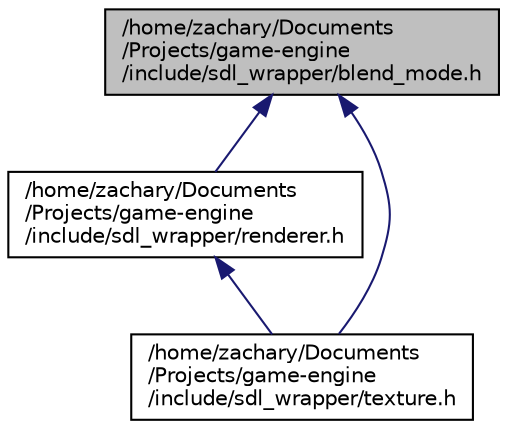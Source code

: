 digraph "/home/zachary/Documents/Projects/game-engine/include/sdl_wrapper/blend_mode.h"
{
 // LATEX_PDF_SIZE
  edge [fontname="Helvetica",fontsize="10",labelfontname="Helvetica",labelfontsize="10"];
  node [fontname="Helvetica",fontsize="10",shape=record];
  Node1 [label="/home/zachary/Documents\l/Projects/game-engine\l/include/sdl_wrapper/blend_mode.h",height=0.2,width=0.4,color="black", fillcolor="grey75", style="filled", fontcolor="black",tooltip=" "];
  Node1 -> Node2 [dir="back",color="midnightblue",fontsize="10",style="solid",fontname="Helvetica"];
  Node2 [label="/home/zachary/Documents\l/Projects/game-engine\l/include/sdl_wrapper/renderer.h",height=0.2,width=0.4,color="black", fillcolor="white", style="filled",URL="$renderer_8h_source.html",tooltip=" "];
  Node2 -> Node3 [dir="back",color="midnightblue",fontsize="10",style="solid",fontname="Helvetica"];
  Node3 [label="/home/zachary/Documents\l/Projects/game-engine\l/include/sdl_wrapper/texture.h",height=0.2,width=0.4,color="black", fillcolor="white", style="filled",URL="$texture_8h_source.html",tooltip=" "];
  Node1 -> Node3 [dir="back",color="midnightblue",fontsize="10",style="solid",fontname="Helvetica"];
}

